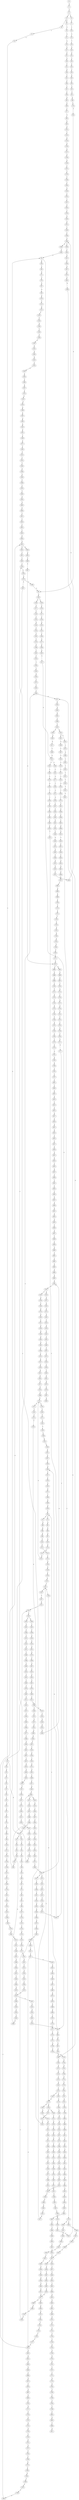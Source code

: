 strict digraph  {
	S0 -> S1 [ label = G ];
	S1 -> S2 [ label = T ];
	S2 -> S3 [ label = C ];
	S2 -> S4 [ label = T ];
	S3 -> S5 [ label = T ];
	S3 -> S6 [ label = G ];
	S4 -> S7 [ label = C ];
	S5 -> S8 [ label = G ];
	S6 -> S9 [ label = C ];
	S7 -> S10 [ label = C ];
	S8 -> S11 [ label = G ];
	S9 -> S12 [ label = G ];
	S10 -> S13 [ label = G ];
	S11 -> S14 [ label = A ];
	S12 -> S15 [ label = C ];
	S13 -> S16 [ label = T ];
	S14 -> S17 [ label = G ];
	S15 -> S18 [ label = G ];
	S15 -> S19 [ label = A ];
	S16 -> S20 [ label = G ];
	S17 -> S21 [ label = G ];
	S18 -> S22 [ label = A ];
	S19 -> S23 [ label = G ];
	S19 -> S24 [ label = A ];
	S20 -> S25 [ label = G ];
	S21 -> S26 [ label = G ];
	S22 -> S27 [ label = G ];
	S23 -> S28 [ label = C ];
	S24 -> S29 [ label = C ];
	S25 -> S30 [ label = C ];
	S26 -> S31 [ label = T ];
	S27 -> S32 [ label = C ];
	S28 -> S33 [ label = C ];
	S29 -> S34 [ label = C ];
	S30 -> S35 [ label = C ];
	S31 -> S36 [ label = G ];
	S32 -> S37 [ label = A ];
	S33 -> S38 [ label = G ];
	S34 -> S39 [ label = C ];
	S35 -> S40 [ label = C ];
	S36 -> S41 [ label = T ];
	S37 -> S42 [ label = G ];
	S38 -> S43 [ label = G ];
	S39 -> S44 [ label = G ];
	S40 -> S45 [ label = G ];
	S41 -> S46 [ label = T ];
	S42 -> S47 [ label = T ];
	S43 -> S48 [ label = T ];
	S44 -> S49 [ label = T ];
	S45 -> S50 [ label = T ];
	S46 -> S51 [ label = C ];
	S47 -> S52 [ label = G ];
	S48 -> S53 [ label = G ];
	S49 -> S54 [ label = A ];
	S50 -> S55 [ label = C ];
	S51 -> S56 [ label = C ];
	S52 -> S57 [ label = C ];
	S53 -> S58 [ label = A ];
	S53 -> S59 [ label = G ];
	S54 -> S60 [ label = C ];
	S55 -> S61 [ label = C ];
	S56 -> S62 [ label = A ];
	S57 -> S63 [ label = A ];
	S58 -> S64 [ label = C ];
	S59 -> S65 [ label = T ];
	S59 -> S66 [ label = A ];
	S60 -> S67 [ label = A ];
	S61 -> S68 [ label = A ];
	S62 -> S69 [ label = G ];
	S63 -> S70 [ label = A ];
	S64 -> S71 [ label = G ];
	S65 -> S72 [ label = G ];
	S65 -> S73 [ label = T ];
	S66 -> S74 [ label = A ];
	S67 -> S75 [ label = G ];
	S68 -> S76 [ label = G ];
	S69 -> S77 [ label = C ];
	S70 -> S78 [ label = C ];
	S71 -> S79 [ label = T ];
	S72 -> S80 [ label = G ];
	S73 -> S81 [ label = A ];
	S74 -> S82 [ label = G ];
	S75 -> S83 [ label = C ];
	S76 -> S84 [ label = T ];
	S77 -> S85 [ label = A ];
	S78 -> S86 [ label = A ];
	S79 -> S87 [ label = G ];
	S80 -> S88 [ label = A ];
	S81 -> S89 [ label = G ];
	S82 -> S90 [ label = A ];
	S83 -> S91 [ label = A ];
	S84 -> S92 [ label = A ];
	S85 -> S93 [ label = G ];
	S86 -> S94 [ label = G ];
	S87 -> S95 [ label = G ];
	S88 -> S96 [ label = A ];
	S89 -> S97 [ label = A ];
	S90 -> S98 [ label = A ];
	S91 -> S99 [ label = G ];
	S92 -> S100 [ label = G ];
	S93 -> S101 [ label = A ];
	S94 -> S102 [ label = C ];
	S95 -> S103 [ label = G ];
	S96 -> S104 [ label = C ];
	S97 -> S105 [ label = A ];
	S98 -> S106 [ label = C ];
	S99 -> S107 [ label = G ];
	S100 -> S108 [ label = G ];
	S100 -> S109 [ label = C ];
	S101 -> S110 [ label = T ];
	S102 -> S111 [ label = T ];
	S103 -> S112 [ label = T ];
	S104 -> S113 [ label = C ];
	S105 -> S114 [ label = G ];
	S106 -> S115 [ label = G ];
	S107 -> S116 [ label = T ];
	S108 -> S117 [ label = G ];
	S109 -> S118 [ label = T ];
	S110 -> S119 [ label = A ];
	S111 -> S120 [ label = A ];
	S112 -> S121 [ label = A ];
	S113 -> S122 [ label = T ];
	S114 -> S123 [ label = G ];
	S115 -> S124 [ label = G ];
	S116 -> S125 [ label = G ];
	S117 -> S126 [ label = T ];
	S118 -> S127 [ label = C ];
	S119 -> S128 [ label = A ];
	S120 -> S129 [ label = C ];
	S121 -> S130 [ label = C ];
	S122 -> S131 [ label = C ];
	S123 -> S132 [ label = G ];
	S124 -> S133 [ label = C ];
	S125 -> S134 [ label = C ];
	S126 -> S135 [ label = C ];
	S127 -> S136 [ label = C ];
	S128 -> S137 [ label = A ];
	S129 -> S138 [ label = G ];
	S130 -> S139 [ label = T ];
	S131 -> S140 [ label = G ];
	S132 -> S141 [ label = G ];
	S133 -> S142 [ label = A ];
	S134 -> S143 [ label = A ];
	S135 -> S144 [ label = A ];
	S136 -> S145 [ label = A ];
	S137 -> S146 [ label = A ];
	S138 -> S147 [ label = A ];
	S139 -> S148 [ label = A ];
	S140 -> S149 [ label = G ];
	S141 -> S150 [ label = T ];
	S141 -> S151 [ label = G ];
	S142 -> S152 [ label = C ];
	S143 -> S153 [ label = C ];
	S144 -> S154 [ label = C ];
	S145 -> S155 [ label = C ];
	S146 -> S156 [ label = A ];
	S147 -> S157 [ label = G ];
	S148 -> S158 [ label = T ];
	S149 -> S159 [ label = C ];
	S150 -> S160 [ label = C ];
	S151 -> S161 [ label = T ];
	S152 -> S162 [ label = C ];
	S152 -> S163 [ label = T ];
	S153 -> S164 [ label = G ];
	S154 -> S165 [ label = T ];
	S155 -> S166 [ label = C ];
	S156 -> S167 [ label = C ];
	S157 -> S168 [ label = A ];
	S158 -> S169 [ label = T ];
	S159 -> S170 [ label = A ];
	S160 -> S171 [ label = T ];
	S161 -> S172 [ label = C ];
	S162 -> S173 [ label = G ];
	S163 -> S174 [ label = G ];
	S164 -> S175 [ label = C ];
	S165 -> S176 [ label = C ];
	S166 -> S177 [ label = G ];
	S167 -> S178 [ label = T ];
	S168 -> S179 [ label = A ];
	S169 -> S180 [ label = G ];
	S170 -> S181 [ label = C ];
	S171 -> S182 [ label = C ];
	S172 -> S183 [ label = C ];
	S173 -> S184 [ label = A ];
	S173 -> S185 [ label = G ];
	S174 -> S186 [ label = G ];
	S175 -> S187 [ label = G ];
	S176 -> S188 [ label = G ];
	S177 -> S189 [ label = G ];
	S178 -> S190 [ label = T ];
	S179 -> S191 [ label = C ];
	S180 -> S192 [ label = G ];
	S181 -> S193 [ label = G ];
	S181 -> S194 [ label = C ];
	S182 -> S195 [ label = T ];
	S183 -> S196 [ label = G ];
	S184 -> S197 [ label = G ];
	S184 -> S198 [ label = A ];
	S185 -> S199 [ label = G ];
	S186 -> S200 [ label = G ];
	S187 -> S201 [ label = G ];
	S188 -> S202 [ label = C ];
	S189 -> S203 [ label = A ];
	S190 -> S204 [ label = T ];
	S191 -> S205 [ label = T ];
	S192 -> S206 [ label = A ];
	S193 -> S207 [ label = C ];
	S194 -> S173 [ label = G ];
	S195 -> S208 [ label = C ];
	S196 -> S209 [ label = C ];
	S196 -> S210 [ label = T ];
	S197 -> S211 [ label = T ];
	S198 -> S212 [ label = T ];
	S199 -> S213 [ label = A ];
	S200 -> S214 [ label = A ];
	S201 -> S215 [ label = T ];
	S202 -> S216 [ label = T ];
	S203 -> S217 [ label = C ];
	S204 -> S218 [ label = G ];
	S205 -> S219 [ label = G ];
	S206 -> S220 [ label = A ];
	S207 -> S221 [ label = G ];
	S208 -> S222 [ label = G ];
	S209 -> S223 [ label = C ];
	S210 -> S224 [ label = C ];
	S211 -> S225 [ label = C ];
	S212 -> S226 [ label = G ];
	S213 -> S227 [ label = A ];
	S214 -> S228 [ label = A ];
	S215 -> S229 [ label = G ];
	S216 -> S230 [ label = T ];
	S217 -> S231 [ label = G ];
	S218 -> S232 [ label = C ];
	S219 -> S233 [ label = G ];
	S220 -> S234 [ label = C ];
	S221 -> S235 [ label = C ];
	S222 -> S236 [ label = T ];
	S223 -> S237 [ label = G ];
	S224 -> S238 [ label = G ];
	S225 -> S239 [ label = C ];
	S226 -> S240 [ label = T ];
	S227 -> S241 [ label = T ];
	S228 -> S242 [ label = C ];
	S229 -> S243 [ label = C ];
	S230 -> S244 [ label = C ];
	S231 -> S245 [ label = C ];
	S231 -> S246 [ label = T ];
	S232 -> S247 [ label = C ];
	S233 -> S248 [ label = C ];
	S234 -> S249 [ label = G ];
	S235 -> S250 [ label = G ];
	S236 -> S251 [ label = G ];
	S237 -> S252 [ label = G ];
	S238 -> S253 [ label = G ];
	S239 -> S254 [ label = A ];
	S240 -> S255 [ label = A ];
	S241 -> S256 [ label = T ];
	S242 -> S257 [ label = T ];
	S243 -> S258 [ label = C ];
	S244 -> S259 [ label = A ];
	S245 -> S260 [ label = C ];
	S246 -> S261 [ label = C ];
	S247 -> S262 [ label = G ];
	S248 -> S263 [ label = G ];
	S249 -> S264 [ label = G ];
	S250 -> S265 [ label = C ];
	S250 -> S266 [ label = G ];
	S251 -> S267 [ label = G ];
	S252 -> S268 [ label = A ];
	S253 -> S269 [ label = A ];
	S254 -> S270 [ label = G ];
	S255 -> S271 [ label = G ];
	S256 -> S272 [ label = G ];
	S257 -> S273 [ label = G ];
	S258 -> S274 [ label = G ];
	S259 -> S275 [ label = T ];
	S260 -> S276 [ label = C ];
	S261 -> S277 [ label = G ];
	S262 -> S278 [ label = T ];
	S263 -> S279 [ label = C ];
	S264 -> S280 [ label = T ];
	S265 -> S281 [ label = G ];
	S266 -> S282 [ label = C ];
	S267 -> S283 [ label = T ];
	S268 -> S284 [ label = A ];
	S269 -> S285 [ label = A ];
	S270 -> S286 [ label = T ];
	S270 -> S287 [ label = C ];
	S271 -> S288 [ label = T ];
	S272 -> S289 [ label = A ];
	S273 -> S290 [ label = G ];
	S274 -> S291 [ label = C ];
	S275 -> S292 [ label = C ];
	S276 -> S293 [ label = A ];
	S277 -> S294 [ label = T ];
	S278 -> S295 [ label = A ];
	S279 -> S296 [ label = A ];
	S280 -> S297 [ label = A ];
	S281 -> S298 [ label = T ];
	S282 -> S299 [ label = T ];
	S283 -> S300 [ label = A ];
	S284 -> S301 [ label = C ];
	S285 -> S302 [ label = C ];
	S286 -> S92 [ label = A ];
	S287 -> S303 [ label = T ];
	S288 -> S304 [ label = T ];
	S289 -> S305 [ label = A ];
	S290 -> S306 [ label = A ];
	S291 -> S307 [ label = C ];
	S291 -> S308 [ label = A ];
	S292 -> S309 [ label = C ];
	S293 -> S310 [ label = T ];
	S294 -> S311 [ label = G ];
	S295 -> S312 [ label = G ];
	S296 -> S313 [ label = G ];
	S297 -> S314 [ label = C ];
	S298 -> S315 [ label = C ];
	S299 -> S316 [ label = G ];
	S300 -> S317 [ label = C ];
	S301 -> S318 [ label = T ];
	S302 -> S319 [ label = A ];
	S302 -> S320 [ label = T ];
	S303 -> S321 [ label = T ];
	S304 -> S322 [ label = T ];
	S305 -> S323 [ label = C ];
	S306 -> S324 [ label = C ];
	S307 -> S325 [ label = G ];
	S308 -> S326 [ label = A ];
	S309 -> S327 [ label = A ];
	S310 -> S328 [ label = C ];
	S311 -> S329 [ label = A ];
	S312 -> S330 [ label = C ];
	S313 -> S331 [ label = C ];
	S314 -> S332 [ label = G ];
	S315 -> S333 [ label = G ];
	S316 -> S334 [ label = G ];
	S317 -> S335 [ label = C ];
	S318 -> S336 [ label = G ];
	S319 -> S337 [ label = G ];
	S320 -> S338 [ label = A ];
	S321 -> S339 [ label = C ];
	S322 -> S340 [ label = C ];
	S323 -> S341 [ label = C ];
	S324 -> S342 [ label = C ];
	S325 -> S343 [ label = G ];
	S326 -> S344 [ label = C ];
	S327 -> S345 [ label = G ];
	S328 -> S346 [ label = G ];
	S329 -> S347 [ label = C ];
	S330 -> S348 [ label = C ];
	S331 -> S349 [ label = G ];
	S332 -> S350 [ label = A ];
	S333 -> S351 [ label = A ];
	S334 -> S352 [ label = A ];
	S335 -> S353 [ label = G ];
	S336 -> S354 [ label = C ];
	S337 -> S355 [ label = G ];
	S338 -> S356 [ label = C ];
	S339 -> S357 [ label = A ];
	S340 -> S358 [ label = A ];
	S341 -> S359 [ label = C ];
	S342 -> S360 [ label = C ];
	S343 -> S361 [ label = T ];
	S344 -> S362 [ label = C ];
	S345 -> S363 [ label = A ];
	S346 -> S364 [ label = T ];
	S347 -> S365 [ label = C ];
	S348 -> S366 [ label = G ];
	S349 -> S367 [ label = G ];
	S350 -> S368 [ label = A ];
	S351 -> S369 [ label = C ];
	S352 -> S370 [ label = A ];
	S353 -> S371 [ label = G ];
	S354 -> S372 [ label = A ];
	S355 -> S373 [ label = A ];
	S356 -> S374 [ label = A ];
	S357 -> S375 [ label = C ];
	S358 -> S376 [ label = C ];
	S359 -> S377 [ label = G ];
	S360 -> S378 [ label = G ];
	S361 -> S379 [ label = G ];
	S362 -> S380 [ label = A ];
	S363 -> S381 [ label = A ];
	S364 -> S382 [ label = C ];
	S365 -> S383 [ label = G ];
	S366 -> S384 [ label = G ];
	S366 -> S385 [ label = C ];
	S367 -> S386 [ label = G ];
	S368 -> S387 [ label = G ];
	S369 -> S388 [ label = G ];
	S370 -> S389 [ label = T ];
	S371 -> S390 [ label = T ];
	S372 -> S391 [ label = A ];
	S373 -> S392 [ label = A ];
	S374 -> S393 [ label = A ];
	S375 -> S394 [ label = G ];
	S376 -> S395 [ label = T ];
	S377 -> S396 [ label = T ];
	S378 -> S397 [ label = T ];
	S379 -> S59 [ label = G ];
	S380 -> S398 [ label = G ];
	S381 -> S399 [ label = C ];
	S382 -> S400 [ label = C ];
	S383 -> S401 [ label = G ];
	S384 -> S402 [ label = T ];
	S385 -> S403 [ label = T ];
	S386 -> S404 [ label = T ];
	S387 -> S405 [ label = A ];
	S388 -> S406 [ label = C ];
	S389 -> S407 [ label = G ];
	S390 -> S408 [ label = G ];
	S391 -> S409 [ label = C ];
	S392 -> S410 [ label = T ];
	S393 -> S411 [ label = C ];
	S394 -> S412 [ label = C ];
	S395 -> S413 [ label = C ];
	S396 -> S414 [ label = C ];
	S397 -> S415 [ label = C ];
	S398 -> S416 [ label = A ];
	S398 -> S417 [ label = T ];
	S399 -> S418 [ label = C ];
	S400 -> S419 [ label = T ];
	S401 -> S420 [ label = T ];
	S402 -> S53 [ label = G ];
	S403 -> S421 [ label = G ];
	S404 -> S422 [ label = G ];
	S405 -> S423 [ label = A ];
	S406 -> S424 [ label = G ];
	S407 -> S425 [ label = G ];
	S408 -> S426 [ label = G ];
	S409 -> S427 [ label = C ];
	S410 -> S428 [ label = A ];
	S411 -> S429 [ label = G ];
	S412 -> S430 [ label = C ];
	S413 -> S431 [ label = C ];
	S414 -> S432 [ label = T ];
	S415 -> S432 [ label = T ];
	S416 -> S433 [ label = A ];
	S417 -> S434 [ label = C ];
	S418 -> S435 [ label = A ];
	S418 -> S436 [ label = G ];
	S419 -> S437 [ label = C ];
	S420 -> S438 [ label = C ];
	S421 -> S439 [ label = G ];
	S422 -> S440 [ label = C ];
	S423 -> S441 [ label = G ];
	S424 -> S442 [ label = C ];
	S425 -> S443 [ label = G ];
	S426 -> S65 [ label = T ];
	S427 -> S444 [ label = A ];
	S428 -> S445 [ label = G ];
	S429 -> S446 [ label = A ];
	S430 -> S447 [ label = C ];
	S431 -> S448 [ label = T ];
	S432 -> S449 [ label = C ];
	S433 -> S450 [ label = C ];
	S434 -> S451 [ label = G ];
	S435 -> S452 [ label = G ];
	S435 -> S453 [ label = C ];
	S436 -> S454 [ label = G ];
	S437 -> S455 [ label = T ];
	S438 -> S456 [ label = G ];
	S439 -> S457 [ label = A ];
	S440 -> S458 [ label = C ];
	S441 -> S459 [ label = T ];
	S442 -> S460 [ label = C ];
	S443 -> S461 [ label = G ];
	S444 -> S398 [ label = G ];
	S445 -> S462 [ label = T ];
	S446 -> S463 [ label = A ];
	S447 -> S464 [ label = T ];
	S448 -> S465 [ label = T ];
	S449 -> S466 [ label = G ];
	S450 -> S467 [ label = A ];
	S451 -> S468 [ label = C ];
	S452 -> S469 [ label = A ];
	S453 -> S470 [ label = C ];
	S454 -> S471 [ label = A ];
	S455 -> S472 [ label = T ];
	S455 -> S473 [ label = G ];
	S456 -> S474 [ label = C ];
	S457 -> S475 [ label = A ];
	S458 -> S476 [ label = G ];
	S459 -> S477 [ label = G ];
	S460 -> S478 [ label = T ];
	S461 -> S479 [ label = T ];
	S462 -> S480 [ label = C ];
	S463 -> S481 [ label = A ];
	S464 -> S482 [ label = T ];
	S465 -> S483 [ label = T ];
	S466 -> S484 [ label = G ];
	S467 -> S485 [ label = G ];
	S468 -> S486 [ label = G ];
	S469 -> S487 [ label = C ];
	S470 -> S488 [ label = A ];
	S471 -> S489 [ label = C ];
	S472 -> S490 [ label = C ];
	S473 -> S491 [ label = T ];
	S474 -> S492 [ label = G ];
	S475 -> S493 [ label = G ];
	S476 -> S291 [ label = C ];
	S477 -> S494 [ label = T ];
	S478 -> S495 [ label = C ];
	S479 -> S496 [ label = C ];
	S480 -> S497 [ label = T ];
	S481 -> S498 [ label = A ];
	S482 -> S499 [ label = C ];
	S483 -> S500 [ label = C ];
	S484 -> S501 [ label = C ];
	S485 -> S502 [ label = C ];
	S486 -> S503 [ label = C ];
	S487 -> S504 [ label = T ];
	S488 -> S505 [ label = C ];
	S489 -> S231 [ label = G ];
	S490 -> S506 [ label = T ];
	S491 -> S507 [ label = C ];
	S492 -> S508 [ label = T ];
	S493 -> S509 [ label = A ];
	S494 -> S510 [ label = C ];
	S495 -> S511 [ label = G ];
	S496 -> S512 [ label = C ];
	S497 -> S513 [ label = C ];
	S498 -> S514 [ label = C ];
	S499 -> S515 [ label = A ];
	S500 -> S516 [ label = A ];
	S501 -> S517 [ label = A ];
	S502 -> S518 [ label = C ];
	S503 -> S19 [ label = A ];
	S504 -> S519 [ label = C ];
	S505 -> S520 [ label = C ];
	S506 -> S521 [ label = C ];
	S507 -> S522 [ label = G ];
	S508 -> S523 [ label = A ];
	S509 -> S98 [ label = A ];
	S510 -> S524 [ label = C ];
	S511 -> S525 [ label = G ];
	S512 -> S196 [ label = G ];
	S513 -> S526 [ label = T ];
	S514 -> S527 [ label = A ];
	S515 -> S528 [ label = T ];
	S516 -> S529 [ label = T ];
	S517 -> S181 [ label = C ];
	S518 -> S530 [ label = G ];
	S519 -> S531 [ label = C ];
	S520 -> S532 [ label = C ];
	S521 -> S533 [ label = G ];
	S522 -> S534 [ label = T ];
	S523 -> S535 [ label = G ];
	S524 -> S536 [ label = T ];
	S525 -> S537 [ label = G ];
	S526 -> S538 [ label = C ];
	S527 -> S539 [ label = G ];
	S528 -> S540 [ label = C ];
	S529 -> S541 [ label = C ];
	S530 -> S542 [ label = T ];
	S531 -> S543 [ label = C ];
	S532 -> S544 [ label = C ];
	S533 -> S545 [ label = G ];
	S534 -> S546 [ label = G ];
	S535 -> S547 [ label = C ];
	S536 -> S548 [ label = G ];
	S537 -> S549 [ label = C ];
	S538 -> S550 [ label = T ];
	S539 -> S551 [ label = A ];
	S540 -> S309 [ label = C ];
	S541 -> S552 [ label = C ];
	S542 -> S553 [ label = C ];
	S543 -> S554 [ label = A ];
	S544 -> S555 [ label = T ];
	S545 -> S556 [ label = A ];
	S546 -> S557 [ label = G ];
	S547 -> S558 [ label = C ];
	S548 -> S559 [ label = G ];
	S549 -> S560 [ label = T ];
	S550 -> S561 [ label = G ];
	S551 -> S562 [ label = A ];
	S552 -> S327 [ label = A ];
	S553 -> S563 [ label = C ];
	S554 -> S564 [ label = T ];
	S555 -> S565 [ label = T ];
	S556 -> S566 [ label = G ];
	S557 -> S567 [ label = T ];
	S558 -> S366 [ label = G ];
	S559 -> S568 [ label = C ];
	S560 -> S569 [ label = C ];
	S561 -> S570 [ label = A ];
	S562 -> S571 [ label = G ];
	S563 -> S572 [ label = T ];
	S564 -> S573 [ label = C ];
	S565 -> S574 [ label = C ];
	S566 -> S575 [ label = A ];
	S567 -> S300 [ label = A ];
	S568 -> S576 [ label = C ];
	S569 -> S577 [ label = A ];
	S570 -> S578 [ label = G ];
	S571 -> S579 [ label = G ];
	S572 -> S580 [ label = C ];
	S573 -> S581 [ label = T ];
	S574 -> S582 [ label = C ];
	S574 -> S583 [ label = G ];
	S575 -> S584 [ label = G ];
	S576 -> S585 [ label = T ];
	S577 -> S586 [ label = C ];
	S578 -> S587 [ label = T ];
	S579 -> S588 [ label = G ];
	S580 -> S455 [ label = T ];
	S581 -> S589 [ label = G ];
	S582 -> S590 [ label = T ];
	S583 -> S591 [ label = A ];
	S584 -> S592 [ label = G ];
	S585 -> S593 [ label = G ];
	S586 -> S594 [ label = G ];
	S587 -> S595 [ label = A ];
	S588 -> S141 [ label = G ];
	S589 -> S596 [ label = C ];
	S590 -> S597 [ label = G ];
	S591 -> S598 [ label = T ];
	S592 -> S599 [ label = T ];
	S593 -> S600 [ label = G ];
	S594 -> S601 [ label = T ];
	S596 -> S602 [ label = C ];
	S597 -> S603 [ label = T ];
	S598 -> S604 [ label = C ];
	S599 -> S605 [ label = C ];
	S600 -> S606 [ label = G ];
	S601 -> S607 [ label = C ];
	S602 -> S608 [ label = A ];
	S603 -> S609 [ label = C ];
	S604 -> S610 [ label = G ];
	S605 -> S611 [ label = C ];
	S606 -> S612 [ label = T ];
	S607 -> S613 [ label = C ];
	S608 -> S614 [ label = G ];
	S609 -> S615 [ label = C ];
	S610 -> S616 [ label = T ];
	S611 -> S617 [ label = C ];
	S612 -> S618 [ label = C ];
	S613 -> S619 [ label = A ];
	S614 -> S620 [ label = T ];
	S615 -> S621 [ label = T ];
	S616 -> S622 [ label = T ];
	S617 -> S623 [ label = A ];
	S617 -> S624 [ label = G ];
	S618 -> S625 [ label = C ];
	S619 -> S626 [ label = G ];
	S620 -> S627 [ label = C ];
	S621 -> S628 [ label = A ];
	S621 -> S629 [ label = T ];
	S622 -> S630 [ label = T ];
	S623 -> S631 [ label = G ];
	S624 -> S632 [ label = G ];
	S624 -> S633 [ label = A ];
	S625 -> S634 [ label = C ];
	S626 -> S635 [ label = C ];
	S627 -> S636 [ label = G ];
	S628 -> S637 [ label = C ];
	S629 -> S638 [ label = G ];
	S630 -> S639 [ label = G ];
	S631 -> S640 [ label = A ];
	S632 -> S641 [ label = A ];
	S633 -> S642 [ label = G ];
	S633 -> S643 [ label = A ];
	S634 -> S644 [ label = G ];
	S635 -> S303 [ label = T ];
	S636 -> S645 [ label = T ];
	S637 -> S646 [ label = T ];
	S638 -> S647 [ label = T ];
	S639 -> S648 [ label = T ];
	S640 -> S649 [ label = G ];
	S641 -> S650 [ label = G ];
	S642 -> S651 [ label = T ];
	S643 -> S652 [ label = G ];
	S644 -> S633 [ label = A ];
	S645 -> S653 [ label = A ];
	S646 -> S654 [ label = A ];
	S647 -> S655 [ label = A ];
	S648 -> S656 [ label = A ];
	S649 -> S657 [ label = C ];
	S650 -> S658 [ label = G ];
	S651 -> S659 [ label = C ];
	S652 -> S660 [ label = T ];
	S653 -> S661 [ label = A ];
	S654 -> S662 [ label = C ];
	S655 -> S663 [ label = G ];
	S656 -> S664 [ label = G ];
	S657 -> S665 [ label = C ];
	S658 -> S666 [ label = C ];
	S659 -> S239 [ label = C ];
	S660 -> S667 [ label = C ];
	S661 -> S668 [ label = G ];
	S662 -> S669 [ label = C ];
	S663 -> S670 [ label = G ];
	S664 -> S671 [ label = G ];
	S665 -> S672 [ label = A ];
	S666 -> S673 [ label = G ];
	S667 -> S674 [ label = G ];
	S668 -> S675 [ label = A ];
	S669 -> S676 [ label = A ];
	S670 -> S677 [ label = A ];
	S671 -> S677 [ label = A ];
	S672 -> S678 [ label = C ];
	S673 -> S679 [ label = T ];
	S674 -> S680 [ label = C ];
	S674 -> S681 [ label = A ];
	S675 -> S682 [ label = C ];
	S676 -> S683 [ label = G ];
	S677 -> S684 [ label = G ];
	S677 -> S685 [ label = A ];
	S678 -> S686 [ label = G ];
	S679 -> S687 [ label = G ];
	S680 -> S688 [ label = G ];
	S681 -> S689 [ label = G ];
	S682 -> S690 [ label = G ];
	S683 -> S691 [ label = G ];
	S684 -> S692 [ label = A ];
	S685 -> S693 [ label = A ];
	S686 -> S694 [ label = G ];
	S687 -> S695 [ label = G ];
	S688 -> S696 [ label = G ];
	S689 -> S697 [ label = G ];
	S690 -> S698 [ label = G ];
	S691 -> S699 [ label = A ];
	S692 -> S700 [ label = G ];
	S693 -> S701 [ label = G ];
	S694 -> S702 [ label = T ];
	S695 -> S703 [ label = T ];
	S696 -> S704 [ label = C ];
	S697 -> S705 [ label = T ];
	S698 -> S706 [ label = C ];
	S699 -> S707 [ label = G ];
	S700 -> S708 [ label = G ];
	S701 -> S709 [ label = G ];
	S702 -> S710 [ label = T ];
	S703 -> S711 [ label = A ];
	S704 -> S712 [ label = T ];
	S705 -> S713 [ label = A ];
	S706 -> S714 [ label = T ];
	S707 -> S715 [ label = A ];
	S708 -> S599 [ label = T ];
	S709 -> S716 [ label = T ];
	S710 -> S717 [ label = A ];
	S711 -> S718 [ label = T ];
	S712 -> S719 [ label = A ];
	S713 -> S720 [ label = T ];
	S714 -> S721 [ label = C ];
	S715 -> S722 [ label = G ];
	S716 -> S723 [ label = C ];
	S717 -> S724 [ label = C ];
	S718 -> S725 [ label = G ];
	S719 -> S726 [ label = T ];
	S720 -> S727 [ label = A ];
	S721 -> S728 [ label = T ];
	S722 -> S729 [ label = T ];
	S723 -> S730 [ label = C ];
	S724 -> S731 [ label = T ];
	S725 -> S732 [ label = A ];
	S726 -> S733 [ label = A ];
	S727 -> S734 [ label = A ];
	S728 -> S735 [ label = C ];
	S729 -> S736 [ label = C ];
	S730 -> S737 [ label = C ];
	S731 -> S738 [ label = G ];
	S732 -> S739 [ label = G ];
	S733 -> S740 [ label = G ];
	S734 -> S741 [ label = G ];
	S735 -> S742 [ label = G ];
	S736 -> S743 [ label = A ];
	S737 -> S624 [ label = G ];
	S738 -> S744 [ label = C ];
	S739 -> S745 [ label = C ];
	S740 -> S746 [ label = T ];
	S741 -> S747 [ label = T ];
	S742 -> S748 [ label = A ];
	S743 -> S749 [ label = G ];
	S744 -> S750 [ label = A ];
	S745 -> S751 [ label = G ];
	S746 -> S752 [ label = A ];
	S747 -> S753 [ label = C ];
	S748 -> S754 [ label = A ];
	S749 -> S755 [ label = G ];
	S750 -> S756 [ label = G ];
	S751 -> S757 [ label = G ];
	S752 -> S758 [ label = G ];
	S753 -> S759 [ label = G ];
	S754 -> S760 [ label = G ];
	S755 -> S761 [ label = A ];
	S756 -> S762 [ label = A ];
	S757 -> S763 [ label = T ];
	S758 -> S764 [ label = C ];
	S759 -> S765 [ label = T ];
	S760 -> S766 [ label = T ];
	S761 -> S767 [ label = C ];
	S762 -> S768 [ label = C ];
	S763 -> S769 [ label = C ];
	S764 -> S770 [ label = C ];
	S765 -> S771 [ label = G ];
	S766 -> S772 [ label = C ];
	S767 -> S773 [ label = C ];
	S768 -> S774 [ label = G ];
	S769 -> S775 [ label = G ];
	S770 -> S776 [ label = G ];
	S771 -> S777 [ label = G ];
	S772 -> S674 [ label = G ];
	S773 -> S778 [ label = A ];
	S774 -> S779 [ label = G ];
	S775 -> S780 [ label = C ];
	S776 -> S781 [ label = A ];
	S777 -> S567 [ label = T ];
	S778 -> S782 [ label = G ];
	S779 -> S783 [ label = A ];
	S780 -> S784 [ label = A ];
	S781 -> S785 [ label = A ];
	S782 -> S786 [ label = T ];
	S783 -> S787 [ label = C ];
	S784 -> S788 [ label = C ];
	S785 -> S789 [ label = A ];
	S786 -> S790 [ label = C ];
	S787 -> S791 [ label = A ];
	S788 -> S792 [ label = G ];
	S789 -> S793 [ label = C ];
	S790 -> S794 [ label = T ];
	S791 -> S795 [ label = C ];
	S792 -> S796 [ label = C ];
	S793 -> S797 [ label = C ];
	S794 -> S798 [ label = C ];
	S795 -> S799 [ label = A ];
	S796 -> S800 [ label = G ];
	S797 -> S801 [ label = C ];
	S798 -> S802 [ label = T ];
	S799 -> S803 [ label = C ];
	S800 -> S235 [ label = C ];
	S801 -> S804 [ label = C ];
	S802 -> S805 [ label = G ];
	S803 -> S806 [ label = C ];
	S804 -> S807 [ label = G ];
	S805 -> S808 [ label = T ];
	S806 -> S809 [ label = T ];
	S807 -> S810 [ label = A ];
	S808 -> S811 [ label = A ];
	S809 -> S812 [ label = C ];
	S810 -> S813 [ label = C ];
	S812 -> S814 [ label = T ];
	S813 -> S815 [ label = T ];
	S814 -> S816 [ label = A ];
	S815 -> S817 [ label = A ];
	S816 -> S818 [ label = G ];
	S817 -> S819 [ label = G ];
	S818 -> S820 [ label = A ];
	S819 -> S821 [ label = A ];
	S820 -> S822 [ label = A ];
	S821 -> S823 [ label = A ];
	S822 -> S824 [ label = C ];
	S823 -> S825 [ label = T ];
	S824 -> S826 [ label = G ];
	S825 -> S827 [ label = C ];
	S826 -> S828 [ label = A ];
	S827 -> S829 [ label = G ];
	S828 -> S830 [ label = G ];
	S829 -> S831 [ label = G ];
	S830 -> S832 [ label = G ];
	S831 -> S833 [ label = G ];
	S832 -> S834 [ label = T ];
	S833 -> S835 [ label = T ];
	S834 -> S836 [ label = G ];
	S835 -> S837 [ label = A ];
	S836 -> S838 [ label = T ];
	S837 -> S839 [ label = T ];
	S838 -> S840 [ label = C ];
	S839 -> S841 [ label = C ];
	S840 -> S842 [ label = C ];
	S841 -> S843 [ label = C ];
	S842 -> S844 [ label = C ];
	S843 -> S845 [ label = C ];
	S844 -> S846 [ label = T ];
	S845 -> S847 [ label = G ];
	S846 -> S848 [ label = G ];
	S847 -> S849 [ label = A ];
	S848 -> S850 [ label = T ];
	S849 -> S851 [ label = A ];
	S850 -> S852 [ label = C ];
	S851 -> S853 [ label = A ];
	S852 -> S854 [ label = C ];
	S853 -> S855 [ label = G ];
	S854 -> S621 [ label = T ];
	S855 -> S856 [ label = T ];
	S856 -> S857 [ label = G ];
	S857 -> S858 [ label = T ];
	S858 -> S859 [ label = C ];
	S859 -> S860 [ label = G ];
	S860 -> S861 [ label = T ];
	S861 -> S862 [ label = C ];
	S862 -> S863 [ label = G ];
	S863 -> S864 [ label = G ];
	S864 -> S865 [ label = A ];
	S865 -> S285 [ label = A ];
}
